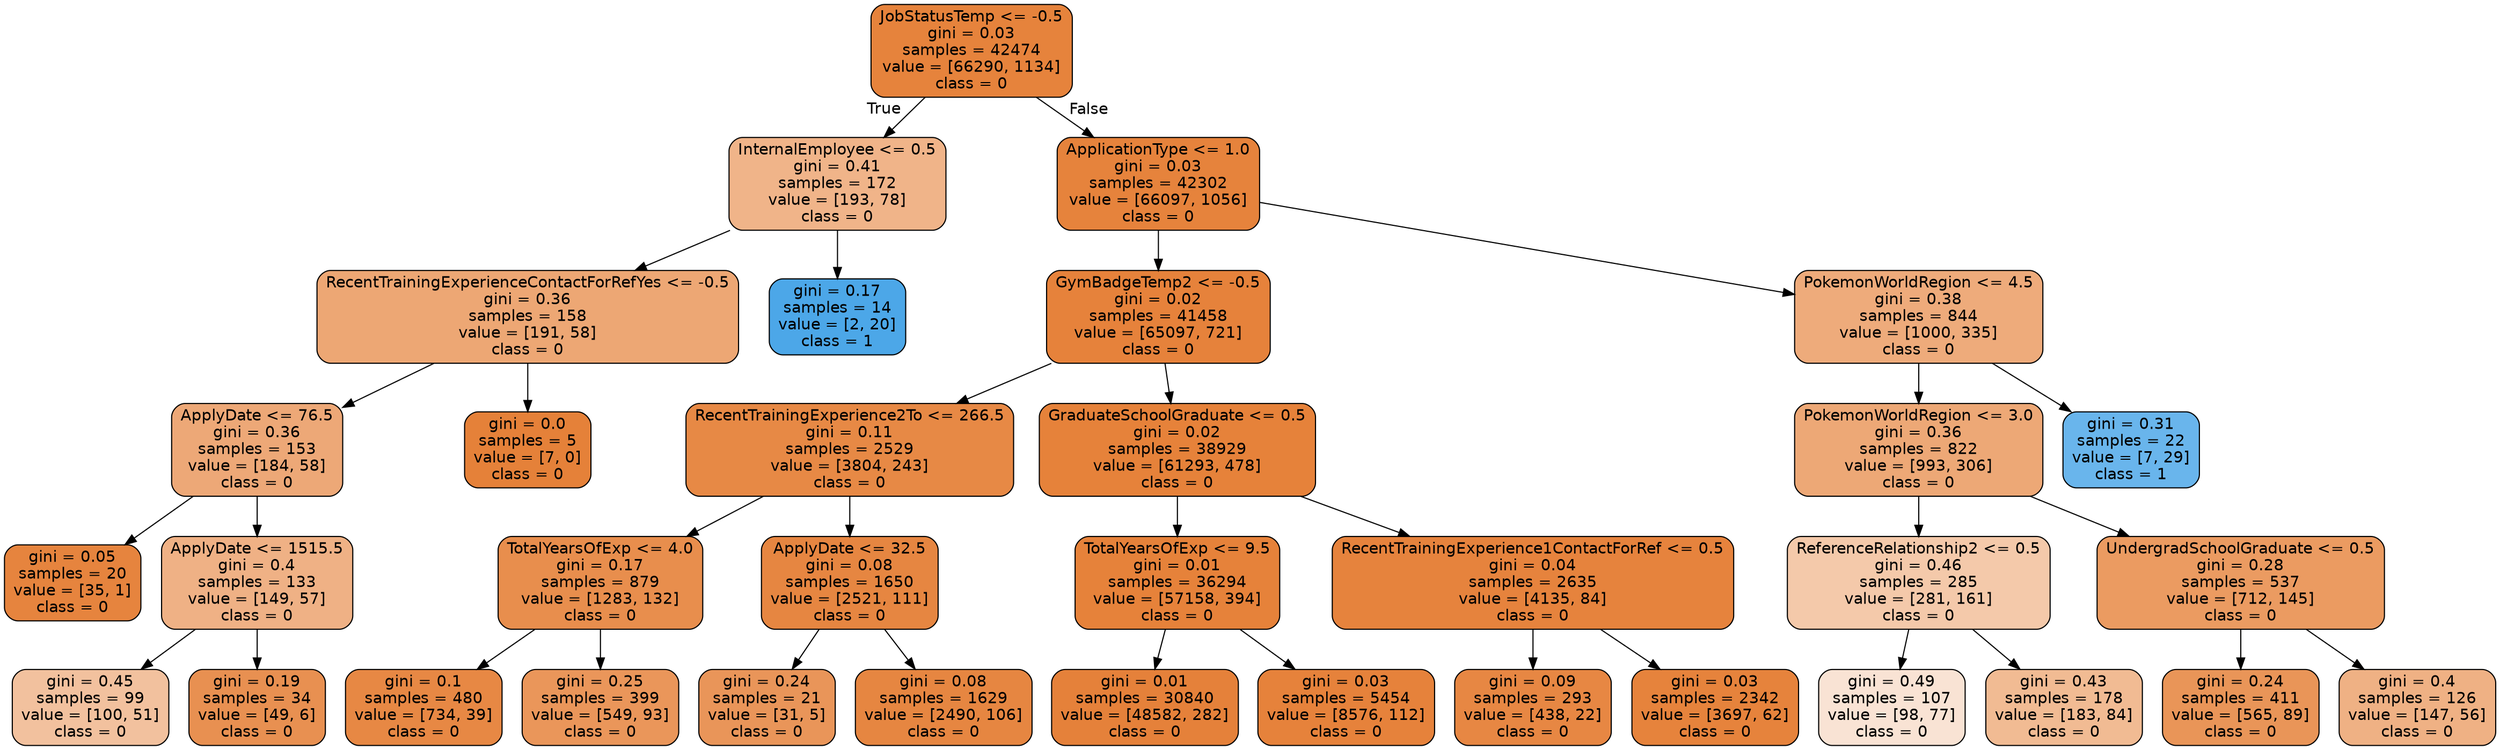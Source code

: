 digraph Tree {
node [shape=box, style="filled, rounded", color="black", fontname=helvetica] ;
edge [fontname=helvetica] ;
0 [label="JobStatusTemp <= -0.5\ngini = 0.03\nsamples = 42474\nvalue = [66290, 1134]\nclass = 0", fillcolor="#e58139fb"] ;
1 [label="InternalEmployee <= 0.5\ngini = 0.41\nsamples = 172\nvalue = [193, 78]\nclass = 0", fillcolor="#e5813998"] ;
0 -> 1 [labeldistance=2.5, labelangle=45, headlabel="True"] ;
2 [label="RecentTrainingExperienceContactForRefYes <= -0.5\ngini = 0.36\nsamples = 158\nvalue = [191, 58]\nclass = 0", fillcolor="#e58139b2"] ;
1 -> 2 ;
3 [label="ApplyDate <= 76.5\ngini = 0.36\nsamples = 153\nvalue = [184, 58]\nclass = 0", fillcolor="#e58139af"] ;
2 -> 3 ;
4 [label="gini = 0.05\nsamples = 20\nvalue = [35, 1]\nclass = 0", fillcolor="#e58139f8"] ;
3 -> 4 ;
5 [label="ApplyDate <= 1515.5\ngini = 0.4\nsamples = 133\nvalue = [149, 57]\nclass = 0", fillcolor="#e581399d"] ;
3 -> 5 ;
6 [label="gini = 0.45\nsamples = 99\nvalue = [100, 51]\nclass = 0", fillcolor="#e581397d"] ;
5 -> 6 ;
7 [label="gini = 0.19\nsamples = 34\nvalue = [49, 6]\nclass = 0", fillcolor="#e58139e0"] ;
5 -> 7 ;
8 [label="gini = 0.0\nsamples = 5\nvalue = [7, 0]\nclass = 0", fillcolor="#e58139ff"] ;
2 -> 8 ;
9 [label="gini = 0.17\nsamples = 14\nvalue = [2, 20]\nclass = 1", fillcolor="#399de5e6"] ;
1 -> 9 ;
10 [label="ApplicationType <= 1.0\ngini = 0.03\nsamples = 42302\nvalue = [66097, 1056]\nclass = 0", fillcolor="#e58139fb"] ;
0 -> 10 [labeldistance=2.5, labelangle=-45, headlabel="False"] ;
11 [label="GymBadgeTemp2 <= -0.5\ngini = 0.02\nsamples = 41458\nvalue = [65097, 721]\nclass = 0", fillcolor="#e58139fc"] ;
10 -> 11 ;
12 [label="RecentTrainingExperience2To <= 266.5\ngini = 0.11\nsamples = 2529\nvalue = [3804, 243]\nclass = 0", fillcolor="#e58139ef"] ;
11 -> 12 ;
13 [label="TotalYearsOfExp <= 4.0\ngini = 0.17\nsamples = 879\nvalue = [1283, 132]\nclass = 0", fillcolor="#e58139e5"] ;
12 -> 13 ;
14 [label="gini = 0.1\nsamples = 480\nvalue = [734, 39]\nclass = 0", fillcolor="#e58139f1"] ;
13 -> 14 ;
15 [label="gini = 0.25\nsamples = 399\nvalue = [549, 93]\nclass = 0", fillcolor="#e58139d4"] ;
13 -> 15 ;
16 [label="ApplyDate <= 32.5\ngini = 0.08\nsamples = 1650\nvalue = [2521, 111]\nclass = 0", fillcolor="#e58139f4"] ;
12 -> 16 ;
17 [label="gini = 0.24\nsamples = 21\nvalue = [31, 5]\nclass = 0", fillcolor="#e58139d6"] ;
16 -> 17 ;
18 [label="gini = 0.08\nsamples = 1629\nvalue = [2490, 106]\nclass = 0", fillcolor="#e58139f4"] ;
16 -> 18 ;
19 [label="GraduateSchoolGraduate <= 0.5\ngini = 0.02\nsamples = 38929\nvalue = [61293, 478]\nclass = 0", fillcolor="#e58139fd"] ;
11 -> 19 ;
20 [label="TotalYearsOfExp <= 9.5\ngini = 0.01\nsamples = 36294\nvalue = [57158, 394]\nclass = 0", fillcolor="#e58139fd"] ;
19 -> 20 ;
21 [label="gini = 0.01\nsamples = 30840\nvalue = [48582, 282]\nclass = 0", fillcolor="#e58139fe"] ;
20 -> 21 ;
22 [label="gini = 0.03\nsamples = 5454\nvalue = [8576, 112]\nclass = 0", fillcolor="#e58139fc"] ;
20 -> 22 ;
23 [label="RecentTrainingExperience1ContactForRef <= 0.5\ngini = 0.04\nsamples = 2635\nvalue = [4135, 84]\nclass = 0", fillcolor="#e58139fa"] ;
19 -> 23 ;
24 [label="gini = 0.09\nsamples = 293\nvalue = [438, 22]\nclass = 0", fillcolor="#e58139f2"] ;
23 -> 24 ;
25 [label="gini = 0.03\nsamples = 2342\nvalue = [3697, 62]\nclass = 0", fillcolor="#e58139fb"] ;
23 -> 25 ;
26 [label="PokemonWorldRegion <= 4.5\ngini = 0.38\nsamples = 844\nvalue = [1000, 335]\nclass = 0", fillcolor="#e58139aa"] ;
10 -> 26 ;
27 [label="PokemonWorldRegion <= 3.0\ngini = 0.36\nsamples = 822\nvalue = [993, 306]\nclass = 0", fillcolor="#e58139b0"] ;
26 -> 27 ;
28 [label="ReferenceRelationship2 <= 0.5\ngini = 0.46\nsamples = 285\nvalue = [281, 161]\nclass = 0", fillcolor="#e581396d"] ;
27 -> 28 ;
29 [label="gini = 0.49\nsamples = 107\nvalue = [98, 77]\nclass = 0", fillcolor="#e5813937"] ;
28 -> 29 ;
30 [label="gini = 0.43\nsamples = 178\nvalue = [183, 84]\nclass = 0", fillcolor="#e581398a"] ;
28 -> 30 ;
31 [label="UndergradSchoolGraduate <= 0.5\ngini = 0.28\nsamples = 537\nvalue = [712, 145]\nclass = 0", fillcolor="#e58139cb"] ;
27 -> 31 ;
32 [label="gini = 0.24\nsamples = 411\nvalue = [565, 89]\nclass = 0", fillcolor="#e58139d7"] ;
31 -> 32 ;
33 [label="gini = 0.4\nsamples = 126\nvalue = [147, 56]\nclass = 0", fillcolor="#e581399e"] ;
31 -> 33 ;
34 [label="gini = 0.31\nsamples = 22\nvalue = [7, 29]\nclass = 1", fillcolor="#399de5c1"] ;
26 -> 34 ;
}